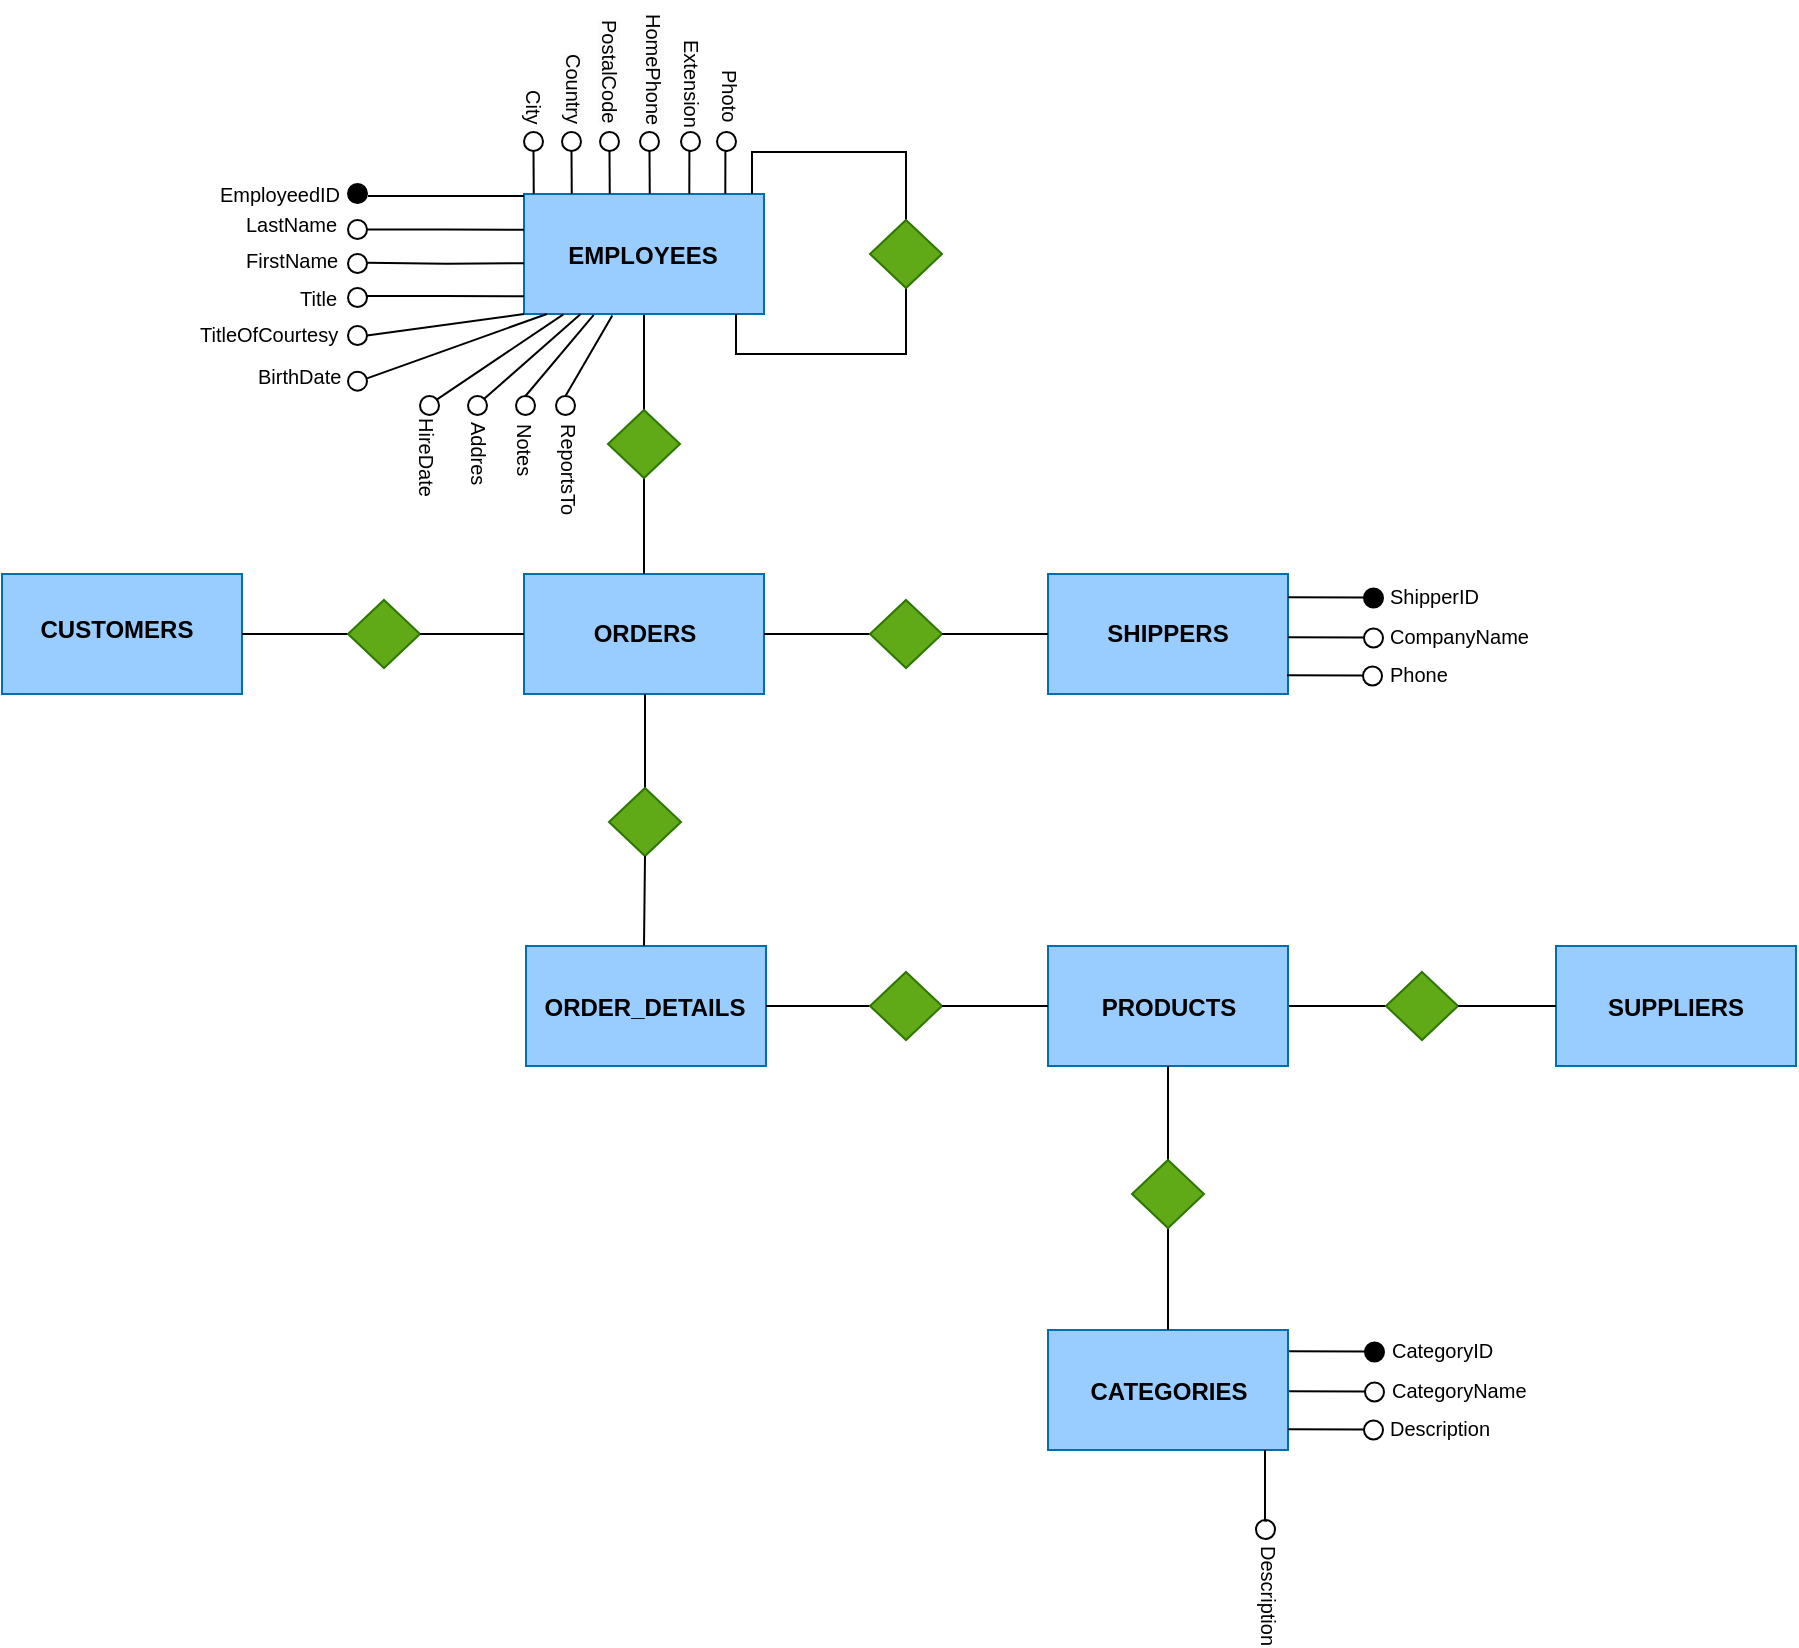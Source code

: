 <mxfile version="26.1.3">
  <diagram name="Page-1" id="pQnD01qU-HlEuqFlN4Ag">
    <mxGraphModel dx="1050" dy="1622" grid="0" gridSize="10" guides="1" tooltips="1" connect="1" arrows="1" fold="1" page="1" pageScale="1" pageWidth="850" pageHeight="1100" math="0" shadow="0">
      <root>
        <mxCell id="0" />
        <mxCell id="1" parent="0" />
        <mxCell id="7YxMxe-Lc4dA9CEWsSv--2" value="" style="rounded=0;whiteSpace=wrap;html=1;fillColor=#99CCFF;fontColor=#ffffff;strokeColor=#006EAF;" parent="1" vertex="1">
          <mxGeometry x="17" y="243" width="120" height="60" as="geometry" />
        </mxCell>
        <mxCell id="7YxMxe-Lc4dA9CEWsSv--5" style="edgeStyle=orthogonalEdgeStyle;rounded=0;orthogonalLoop=1;jettySize=auto;html=1;exitX=1;exitY=0.5;exitDx=0;exitDy=0;entryX=0;entryY=0.5;entryDx=0;entryDy=0;endArrow=none;startFill=0;" parent="1" source="7YxMxe-Lc4dA9CEWsSv--2" target="7YxMxe-Lc4dA9CEWsSv--4" edge="1">
          <mxGeometry relative="1" as="geometry" />
        </mxCell>
        <mxCell id="7YxMxe-Lc4dA9CEWsSv--3" value="&lt;b&gt;CUSTOMERS&lt;/b&gt;" style="text;html=1;align=center;verticalAlign=middle;whiteSpace=wrap;rounded=0;" parent="1" vertex="1">
          <mxGeometry x="18" y="244" width="113" height="53" as="geometry" />
        </mxCell>
        <mxCell id="7YxMxe-Lc4dA9CEWsSv--4" value="" style="rhombus;whiteSpace=wrap;html=1;fillColor=#60a917;strokeColor=#2D7600;fontColor=#ffffff;" parent="1" vertex="1">
          <mxGeometry x="190" y="256" width="36" height="34" as="geometry" />
        </mxCell>
        <mxCell id="7YxMxe-Lc4dA9CEWsSv--6" value="" style="rounded=0;whiteSpace=wrap;html=1;fillColor=#99CCFF;fontColor=#ffffff;strokeColor=#006EAF;" parent="1" vertex="1">
          <mxGeometry x="278" y="243" width="120" height="60" as="geometry" />
        </mxCell>
        <mxCell id="7YxMxe-Lc4dA9CEWsSv--7" style="edgeStyle=orthogonalEdgeStyle;rounded=0;orthogonalLoop=1;jettySize=auto;html=1;entryX=0;entryY=0.5;entryDx=0;entryDy=0;endArrow=none;startFill=0;exitX=1;exitY=0.5;exitDx=0;exitDy=0;" parent="1" source="7YxMxe-Lc4dA9CEWsSv--6" target="7YxMxe-Lc4dA9CEWsSv--9" edge="1">
          <mxGeometry relative="1" as="geometry">
            <mxPoint x="472" y="389" as="sourcePoint" />
          </mxGeometry>
        </mxCell>
        <mxCell id="7YxMxe-Lc4dA9CEWsSv--22" style="edgeStyle=orthogonalEdgeStyle;rounded=0;orthogonalLoop=1;jettySize=auto;html=1;entryX=0.5;entryY=0;entryDx=0;entryDy=0;exitX=0.5;exitY=1;exitDx=0;exitDy=0;endArrow=none;startFill=0;" parent="1" edge="1">
          <mxGeometry relative="1" as="geometry">
            <mxPoint x="338.5" y="303" as="sourcePoint" />
            <mxPoint x="338.5" y="350" as="targetPoint" />
          </mxGeometry>
        </mxCell>
        <mxCell id="7YxMxe-Lc4dA9CEWsSv--8" value="&lt;b&gt;ORDERS&lt;/b&gt;" style="text;html=1;align=center;verticalAlign=middle;whiteSpace=wrap;rounded=0;" parent="1" vertex="1">
          <mxGeometry x="279" y="244" width="119" height="58" as="geometry" />
        </mxCell>
        <mxCell id="7YxMxe-Lc4dA9CEWsSv--9" value="" style="rhombus;whiteSpace=wrap;html=1;fillColor=#60a917;strokeColor=#2D7600;fontColor=#ffffff;" parent="1" vertex="1">
          <mxGeometry x="451" y="256" width="36" height="34" as="geometry" />
        </mxCell>
        <mxCell id="7YxMxe-Lc4dA9CEWsSv--11" style="edgeStyle=orthogonalEdgeStyle;rounded=0;orthogonalLoop=1;jettySize=auto;html=1;exitX=1;exitY=0.5;exitDx=0;exitDy=0;endArrow=none;startFill=0;strokeWidth=1;endSize=6;" parent="1" source="7YxMxe-Lc4dA9CEWsSv--4" edge="1">
          <mxGeometry relative="1" as="geometry">
            <mxPoint x="231" y="276" as="sourcePoint" />
            <mxPoint x="278" y="273" as="targetPoint" />
          </mxGeometry>
        </mxCell>
        <mxCell id="7YxMxe-Lc4dA9CEWsSv--12" value="" style="rounded=0;whiteSpace=wrap;html=1;fillColor=#99CCFF;fontColor=#ffffff;strokeColor=#006EAF;" parent="1" vertex="1">
          <mxGeometry x="540" y="243" width="120" height="60" as="geometry" />
        </mxCell>
        <mxCell id="7YxMxe-Lc4dA9CEWsSv--13" style="edgeStyle=orthogonalEdgeStyle;rounded=0;orthogonalLoop=1;jettySize=auto;html=1;exitX=1;exitY=0.5;exitDx=0;exitDy=0;endArrow=none;startFill=0;entryX=0;entryY=0.5;entryDx=0;entryDy=0;" parent="1" source="7YxMxe-Lc4dA9CEWsSv--9" target="7YxMxe-Lc4dA9CEWsSv--12" edge="1">
          <mxGeometry relative="1" as="geometry">
            <mxPoint x="497" y="321" as="targetPoint" />
          </mxGeometry>
        </mxCell>
        <mxCell id="7YxMxe-Lc4dA9CEWsSv--14" value="&lt;b&gt;SHIPPERS&lt;/b&gt;" style="text;html=1;align=center;verticalAlign=middle;whiteSpace=wrap;rounded=0;" parent="1" vertex="1">
          <mxGeometry x="539.5" y="244" width="120" height="58" as="geometry" />
        </mxCell>
        <mxCell id="7YxMxe-Lc4dA9CEWsSv--56" style="edgeStyle=orthogonalEdgeStyle;rounded=0;orthogonalLoop=1;jettySize=auto;html=1;exitX=0.5;exitY=1;exitDx=0;exitDy=0;entryX=0.5;entryY=0;entryDx=0;entryDy=0;endArrow=none;startFill=0;" parent="1" source="7YxMxe-Lc4dA9CEWsSv--15" target="7YxMxe-Lc4dA9CEWsSv--6" edge="1">
          <mxGeometry relative="1" as="geometry">
            <mxPoint x="318" y="195" as="sourcePoint" />
            <mxPoint x="318.5" y="244" as="targetPoint" />
            <Array as="points">
              <mxPoint x="338" y="226" />
              <mxPoint x="338" y="226" />
            </Array>
          </mxGeometry>
        </mxCell>
        <mxCell id="7YxMxe-Lc4dA9CEWsSv--57" style="edgeStyle=orthogonalEdgeStyle;rounded=0;orthogonalLoop=1;jettySize=auto;html=1;exitX=0.5;exitY=0;exitDx=0;exitDy=0;endArrow=none;startFill=0;entryX=0.5;entryY=1;entryDx=0;entryDy=0;" parent="1" source="7YxMxe-Lc4dA9CEWsSv--15" target="7YxMxe-Lc4dA9CEWsSv--52" edge="1">
          <mxGeometry relative="1" as="geometry">
            <mxPoint x="356" y="141" as="targetPoint" />
          </mxGeometry>
        </mxCell>
        <mxCell id="7YxMxe-Lc4dA9CEWsSv--15" value="" style="rhombus;whiteSpace=wrap;html=1;fillColor=#60a917;strokeColor=#2D7600;fontColor=#ffffff;" parent="1" vertex="1">
          <mxGeometry x="320" y="161" width="36" height="34" as="geometry" />
        </mxCell>
        <mxCell id="7YxMxe-Lc4dA9CEWsSv--17" value="" style="rounded=0;whiteSpace=wrap;html=1;fillColor=#99CCFF;fontColor=#ffffff;strokeColor=#006EAF;" parent="1" vertex="1">
          <mxGeometry x="279" y="429" width="120" height="60" as="geometry" />
        </mxCell>
        <mxCell id="7YxMxe-Lc4dA9CEWsSv--31" style="edgeStyle=orthogonalEdgeStyle;rounded=0;orthogonalLoop=1;jettySize=auto;html=1;exitX=1;exitY=0.5;exitDx=0;exitDy=0;entryX=0;entryY=0.5;entryDx=0;entryDy=0;endArrow=none;startFill=0;" parent="1" source="7YxMxe-Lc4dA9CEWsSv--17" target="7YxMxe-Lc4dA9CEWsSv--29" edge="1">
          <mxGeometry relative="1" as="geometry" />
        </mxCell>
        <mxCell id="7YxMxe-Lc4dA9CEWsSv--18" value="&lt;b&gt;ORDER_DETAILS&lt;/b&gt;" style="text;html=1;align=center;verticalAlign=middle;whiteSpace=wrap;rounded=0;" parent="1" vertex="1">
          <mxGeometry x="279" y="431" width="119" height="58" as="geometry" />
        </mxCell>
        <mxCell id="7YxMxe-Lc4dA9CEWsSv--20" value="" style="rhombus;whiteSpace=wrap;html=1;fillColor=#60a917;strokeColor=#2D7600;fontColor=#ffffff;" parent="1" vertex="1">
          <mxGeometry x="320.5" y="350" width="36" height="34" as="geometry" />
        </mxCell>
        <mxCell id="7YxMxe-Lc4dA9CEWsSv--49" style="edgeStyle=orthogonalEdgeStyle;rounded=0;orthogonalLoop=1;jettySize=auto;html=1;exitX=1;exitY=0.5;exitDx=0;exitDy=0;entryX=0;entryY=0.5;entryDx=0;entryDy=0;endArrow=none;startFill=0;" parent="1" source="7YxMxe-Lc4dA9CEWsSv--24" target="7YxMxe-Lc4dA9CEWsSv--40" edge="1">
          <mxGeometry relative="1" as="geometry" />
        </mxCell>
        <mxCell id="7YxMxe-Lc4dA9CEWsSv--24" value="" style="rounded=0;whiteSpace=wrap;html=1;fillColor=#99CCFF;fontColor=#ffffff;strokeColor=#006EAF;" parent="1" vertex="1">
          <mxGeometry x="540" y="429" width="120" height="60" as="geometry" />
        </mxCell>
        <mxCell id="7YxMxe-Lc4dA9CEWsSv--25" value="&lt;b&gt;PRODUCTS&lt;/b&gt;" style="text;html=1;align=center;verticalAlign=middle;whiteSpace=wrap;rounded=0;" parent="1" vertex="1">
          <mxGeometry x="544.5" y="431" width="111" height="58" as="geometry" />
        </mxCell>
        <mxCell id="7YxMxe-Lc4dA9CEWsSv--29" value="" style="rhombus;whiteSpace=wrap;html=1;fillColor=#60a917;strokeColor=#2D7600;fontColor=#ffffff;" parent="1" vertex="1">
          <mxGeometry x="451" y="442" width="36" height="34" as="geometry" />
        </mxCell>
        <mxCell id="7YxMxe-Lc4dA9CEWsSv--30" style="edgeStyle=orthogonalEdgeStyle;rounded=0;orthogonalLoop=1;jettySize=auto;html=1;exitX=1;exitY=0.5;exitDx=0;exitDy=0;endArrow=none;startFill=0;entryX=0;entryY=0.5;entryDx=0;entryDy=0;" parent="1" source="7YxMxe-Lc4dA9CEWsSv--29" edge="1">
          <mxGeometry relative="1" as="geometry">
            <mxPoint x="540" y="459" as="targetPoint" />
          </mxGeometry>
        </mxCell>
        <mxCell id="7YxMxe-Lc4dA9CEWsSv--32" value="" style="rounded=0;whiteSpace=wrap;html=1;fillColor=#99CCFF;fontColor=#ffffff;strokeColor=#006EAF;" parent="1" vertex="1">
          <mxGeometry x="540" y="621" width="120" height="60" as="geometry" />
        </mxCell>
        <mxCell id="7YxMxe-Lc4dA9CEWsSv--33" value="&lt;b&gt;CATEGORIES&lt;/b&gt;" style="text;html=1;align=center;verticalAlign=middle;whiteSpace=wrap;rounded=0;" parent="1" vertex="1">
          <mxGeometry x="540.5" y="623" width="119" height="58" as="geometry" />
        </mxCell>
        <mxCell id="7YxMxe-Lc4dA9CEWsSv--34" style="edgeStyle=orthogonalEdgeStyle;rounded=0;orthogonalLoop=1;jettySize=auto;html=1;entryX=0.5;entryY=0;entryDx=0;entryDy=0;exitX=0.5;exitY=1;exitDx=0;exitDy=0;endArrow=none;startFill=0;" parent="1" edge="1">
          <mxGeometry relative="1" as="geometry">
            <mxPoint x="600" y="489" as="sourcePoint" />
            <mxPoint x="600" y="536" as="targetPoint" />
          </mxGeometry>
        </mxCell>
        <mxCell id="7YxMxe-Lc4dA9CEWsSv--38" style="edgeStyle=orthogonalEdgeStyle;rounded=0;orthogonalLoop=1;jettySize=auto;html=1;exitX=0.5;exitY=1;exitDx=0;exitDy=0;entryX=0.5;entryY=0;entryDx=0;entryDy=0;endArrow=none;startFill=0;" parent="1" source="7YxMxe-Lc4dA9CEWsSv--35" target="7YxMxe-Lc4dA9CEWsSv--32" edge="1">
          <mxGeometry relative="1" as="geometry" />
        </mxCell>
        <mxCell id="7YxMxe-Lc4dA9CEWsSv--35" value="" style="rhombus;whiteSpace=wrap;html=1;fillColor=#60a917;strokeColor=#2D7600;fontColor=#ffffff;" parent="1" vertex="1">
          <mxGeometry x="582" y="536" width="36" height="34" as="geometry" />
        </mxCell>
        <mxCell id="7YxMxe-Lc4dA9CEWsSv--40" value="" style="rhombus;whiteSpace=wrap;html=1;fillColor=#60a917;strokeColor=#2D7600;fontColor=#ffffff;" parent="1" vertex="1">
          <mxGeometry x="709" y="442" width="36" height="34" as="geometry" />
        </mxCell>
        <mxCell id="7YxMxe-Lc4dA9CEWsSv--41" value="" style="rounded=0;whiteSpace=wrap;html=1;fillColor=#99CCFF;fontColor=#ffffff;strokeColor=#006EAF;" parent="1" vertex="1">
          <mxGeometry x="794" y="429" width="120" height="60" as="geometry" />
        </mxCell>
        <mxCell id="7YxMxe-Lc4dA9CEWsSv--43" value="&lt;b&gt;SUPPLIERS&lt;/b&gt;" style="text;html=1;align=center;verticalAlign=middle;whiteSpace=wrap;rounded=0;" parent="1" vertex="1">
          <mxGeometry x="794" y="431" width="120" height="58" as="geometry" />
        </mxCell>
        <mxCell id="7YxMxe-Lc4dA9CEWsSv--51" style="edgeStyle=orthogonalEdgeStyle;rounded=0;orthogonalLoop=1;jettySize=auto;html=1;endArrow=none;startFill=0;exitX=1;exitY=0.5;exitDx=0;exitDy=0;entryX=0;entryY=0.5;entryDx=0;entryDy=0;" parent="1" source="7YxMxe-Lc4dA9CEWsSv--40" target="7YxMxe-Lc4dA9CEWsSv--41" edge="1">
          <mxGeometry relative="1" as="geometry">
            <mxPoint x="752" y="460" as="sourcePoint" />
            <mxPoint x="763" y="429" as="targetPoint" />
          </mxGeometry>
        </mxCell>
        <mxCell id="7YxMxe-Lc4dA9CEWsSv--52" value="" style="rounded=0;whiteSpace=wrap;html=1;fillColor=#99CCFF;fontColor=#ffffff;strokeColor=#006EAF;" parent="1" vertex="1">
          <mxGeometry x="278" y="53" width="120" height="60" as="geometry" />
        </mxCell>
        <mxCell id="7YxMxe-Lc4dA9CEWsSv--53" value="&lt;b&gt;EMPLOYEES&lt;/b&gt;" style="text;html=1;align=center;verticalAlign=middle;whiteSpace=wrap;rounded=0;" parent="1" vertex="1">
          <mxGeometry x="278" y="54" width="119" height="59" as="geometry" />
        </mxCell>
        <mxCell id="7YxMxe-Lc4dA9CEWsSv--54" style="edgeStyle=orthogonalEdgeStyle;rounded=0;orthogonalLoop=1;jettySize=auto;html=1;entryX=0.5;entryY=0;entryDx=0;entryDy=0;endArrow=none;startFill=0;exitX=0.5;exitY=1;exitDx=0;exitDy=0;" parent="1" source="7YxMxe-Lc4dA9CEWsSv--20" edge="1">
          <mxGeometry relative="1" as="geometry">
            <mxPoint x="366" y="403" as="sourcePoint" />
            <mxPoint x="338" y="429" as="targetPoint" />
          </mxGeometry>
        </mxCell>
        <mxCell id="7YxMxe-Lc4dA9CEWsSv--59" style="edgeStyle=orthogonalEdgeStyle;rounded=0;orthogonalLoop=1;jettySize=auto;html=1;exitX=0.5;exitY=1;exitDx=0;exitDy=0;endArrow=none;startFill=0;" parent="1" source="7YxMxe-Lc4dA9CEWsSv--58" edge="1">
          <mxGeometry relative="1" as="geometry">
            <mxPoint x="384" y="113" as="targetPoint" />
            <Array as="points">
              <mxPoint x="469" y="133" />
              <mxPoint x="384" y="133" />
              <mxPoint x="384" y="113" />
            </Array>
          </mxGeometry>
        </mxCell>
        <mxCell id="7YxMxe-Lc4dA9CEWsSv--61" style="edgeStyle=orthogonalEdgeStyle;rounded=0;orthogonalLoop=1;jettySize=auto;html=1;exitX=0.5;exitY=0;exitDx=0;exitDy=0;endArrow=none;startFill=0;" parent="1" edge="1">
          <mxGeometry relative="1" as="geometry">
            <mxPoint x="469" y="66" as="sourcePoint" />
            <mxPoint x="392" y="53" as="targetPoint" />
            <Array as="points">
              <mxPoint x="469" y="32" />
              <mxPoint x="392" y="32" />
              <mxPoint x="392" y="53" />
            </Array>
          </mxGeometry>
        </mxCell>
        <mxCell id="7YxMxe-Lc4dA9CEWsSv--58" value="" style="rhombus;whiteSpace=wrap;html=1;fillColor=#60a917;strokeColor=#2D7600;fontColor=#ffffff;" parent="1" vertex="1">
          <mxGeometry x="451" y="66" width="36" height="34" as="geometry" />
        </mxCell>
        <mxCell id="pfHl_D0cqqhMRKBY-0s6-2" style="edgeStyle=orthogonalEdgeStyle;rounded=0;orthogonalLoop=1;jettySize=auto;html=1;exitX=1;exitY=0.5;exitDx=0;exitDy=0;endArrow=none;startFill=0;" parent="1" edge="1">
          <mxGeometry relative="1" as="geometry">
            <mxPoint x="698" y="255" as="targetPoint" />
            <mxPoint x="660" y="254.66" as="sourcePoint" />
          </mxGeometry>
        </mxCell>
        <mxCell id="pfHl_D0cqqhMRKBY-0s6-3" value="" style="ellipse;whiteSpace=wrap;html=1;aspect=fixed;fillStyle=auto;fillColor=#000000;" parent="1" vertex="1">
          <mxGeometry x="698" y="250.25" width="9.5" height="9.5" as="geometry" />
        </mxCell>
        <mxCell id="pfHl_D0cqqhMRKBY-0s6-4" value="&lt;font style=&quot;font-size: 10px;&quot;&gt;ShipperID&lt;/font&gt;" style="text;html=1;align=left;verticalAlign=middle;whiteSpace=wrap;rounded=0;" parent="1" vertex="1">
          <mxGeometry x="709" y="244" width="55" height="20" as="geometry" />
        </mxCell>
        <mxCell id="pfHl_D0cqqhMRKBY-0s6-7" style="edgeStyle=orthogonalEdgeStyle;rounded=0;orthogonalLoop=1;jettySize=auto;html=1;exitX=1;exitY=0.5;exitDx=0;exitDy=0;endArrow=none;startFill=0;" parent="1" edge="1">
          <mxGeometry relative="1" as="geometry">
            <mxPoint x="698" y="275" as="targetPoint" />
            <mxPoint x="660" y="274.66" as="sourcePoint" />
          </mxGeometry>
        </mxCell>
        <mxCell id="pfHl_D0cqqhMRKBY-0s6-8" value="" style="ellipse;whiteSpace=wrap;html=1;aspect=fixed;fillStyle=auto;fillColor=none;" parent="1" vertex="1">
          <mxGeometry x="698" y="270.25" width="9.5" height="9.5" as="geometry" />
        </mxCell>
        <mxCell id="pfHl_D0cqqhMRKBY-0s6-9" value="&lt;font style=&quot;font-size: 10px;&quot;&gt;CompanyName&lt;/font&gt;" style="text;html=1;align=left;verticalAlign=middle;whiteSpace=wrap;rounded=0;" parent="1" vertex="1">
          <mxGeometry x="709" y="264" width="83" height="20" as="geometry" />
        </mxCell>
        <mxCell id="pfHl_D0cqqhMRKBY-0s6-10" style="edgeStyle=orthogonalEdgeStyle;rounded=0;orthogonalLoop=1;jettySize=auto;html=1;exitX=1;exitY=0.5;exitDx=0;exitDy=0;endArrow=none;startFill=0;" parent="1" edge="1">
          <mxGeometry relative="1" as="geometry">
            <mxPoint x="697.5" y="294" as="targetPoint" />
            <mxPoint x="659.5" y="293.66" as="sourcePoint" />
          </mxGeometry>
        </mxCell>
        <mxCell id="pfHl_D0cqqhMRKBY-0s6-11" value="" style="ellipse;whiteSpace=wrap;html=1;aspect=fixed;fillStyle=auto;fillColor=none;" parent="1" vertex="1">
          <mxGeometry x="697.5" y="289.25" width="9.5" height="9.5" as="geometry" />
        </mxCell>
        <mxCell id="pfHl_D0cqqhMRKBY-0s6-12" value="&lt;font style=&quot;font-size: 10px;&quot;&gt;Phone&lt;/font&gt;" style="text;html=1;align=left;verticalAlign=middle;whiteSpace=wrap;rounded=0;" parent="1" vertex="1">
          <mxGeometry x="708.5" y="283" width="83" height="20" as="geometry" />
        </mxCell>
        <mxCell id="SrtwPpC1gsoqzBfQOtsC-4" style="edgeStyle=orthogonalEdgeStyle;rounded=0;orthogonalLoop=1;jettySize=auto;html=1;exitX=1;exitY=0.5;exitDx=0;exitDy=0;endArrow=none;startFill=0;" edge="1" parent="1">
          <mxGeometry relative="1" as="geometry">
            <mxPoint x="698.5" y="632" as="targetPoint" />
            <mxPoint x="660.5" y="631.66" as="sourcePoint" />
          </mxGeometry>
        </mxCell>
        <mxCell id="SrtwPpC1gsoqzBfQOtsC-5" value="" style="ellipse;whiteSpace=wrap;html=1;aspect=fixed;fillStyle=auto;fillColor=#000000;" vertex="1" parent="1">
          <mxGeometry x="698.5" y="627.25" width="9.5" height="9.5" as="geometry" />
        </mxCell>
        <mxCell id="SrtwPpC1gsoqzBfQOtsC-6" value="&lt;font style=&quot;font-size: 10px;&quot;&gt;CategoryID&lt;/font&gt;" style="text;html=1;align=left;verticalAlign=middle;whiteSpace=wrap;rounded=0;" vertex="1" parent="1">
          <mxGeometry x="709.5" y="621" width="55" height="20" as="geometry" />
        </mxCell>
        <mxCell id="SrtwPpC1gsoqzBfQOtsC-7" style="edgeStyle=orthogonalEdgeStyle;rounded=0;orthogonalLoop=1;jettySize=auto;html=1;exitX=1;exitY=0.5;exitDx=0;exitDy=0;endArrow=none;startFill=0;" edge="1" parent="1">
          <mxGeometry relative="1" as="geometry">
            <mxPoint x="698.5" y="652" as="targetPoint" />
            <mxPoint x="660.5" y="651.66" as="sourcePoint" />
          </mxGeometry>
        </mxCell>
        <mxCell id="SrtwPpC1gsoqzBfQOtsC-8" value="" style="ellipse;whiteSpace=wrap;html=1;aspect=fixed;fillStyle=auto;fillColor=none;" vertex="1" parent="1">
          <mxGeometry x="698.5" y="647.25" width="9.5" height="9.5" as="geometry" />
        </mxCell>
        <mxCell id="SrtwPpC1gsoqzBfQOtsC-9" value="&lt;font style=&quot;font-size: 10px;&quot;&gt;CategoryName&lt;/font&gt;" style="text;html=1;align=left;verticalAlign=middle;whiteSpace=wrap;rounded=0;" vertex="1" parent="1">
          <mxGeometry x="709.5" y="641" width="83" height="20" as="geometry" />
        </mxCell>
        <mxCell id="SrtwPpC1gsoqzBfQOtsC-10" style="edgeStyle=orthogonalEdgeStyle;rounded=0;orthogonalLoop=1;jettySize=auto;html=1;exitX=1;exitY=0.5;exitDx=0;exitDy=0;endArrow=none;startFill=0;" edge="1" parent="1">
          <mxGeometry relative="1" as="geometry">
            <mxPoint x="698" y="671" as="targetPoint" />
            <mxPoint x="660" y="670.66" as="sourcePoint" />
          </mxGeometry>
        </mxCell>
        <mxCell id="SrtwPpC1gsoqzBfQOtsC-11" value="" style="ellipse;whiteSpace=wrap;html=1;aspect=fixed;fillStyle=auto;fillColor=none;" vertex="1" parent="1">
          <mxGeometry x="698" y="666.25" width="9.5" height="9.5" as="geometry" />
        </mxCell>
        <mxCell id="SrtwPpC1gsoqzBfQOtsC-12" value="&lt;font style=&quot;font-size: 10px;&quot;&gt;Description&lt;/font&gt;" style="text;html=1;align=left;verticalAlign=middle;whiteSpace=wrap;rounded=0;" vertex="1" parent="1">
          <mxGeometry x="709" y="660" width="83" height="20" as="geometry" />
        </mxCell>
        <mxCell id="SrtwPpC1gsoqzBfQOtsC-21" value="" style="ellipse;whiteSpace=wrap;html=1;aspect=fixed;fillStyle=auto;fillColor=none;labelPosition=right;verticalLabelPosition=middle;align=left;verticalAlign=middle;textDirection=ltr;" vertex="1" parent="1">
          <mxGeometry x="644" y="716" width="9.5" height="9.5" as="geometry" />
        </mxCell>
        <mxCell id="SrtwPpC1gsoqzBfQOtsC-22" style="edgeStyle=orthogonalEdgeStyle;rounded=0;orthogonalLoop=1;jettySize=auto;html=1;exitX=1;exitY=0.5;exitDx=0;exitDy=0;endArrow=none;startFill=0;" edge="1" parent="1">
          <mxGeometry relative="1" as="geometry">
            <mxPoint x="649.5" y="716.34" as="targetPoint" />
            <mxPoint x="648.5" y="681.0" as="sourcePoint" />
            <Array as="points">
              <mxPoint x="648.5" y="716.34" />
            </Array>
          </mxGeometry>
        </mxCell>
        <mxCell id="SrtwPpC1gsoqzBfQOtsC-24" value="" style="ellipse;whiteSpace=wrap;html=1;aspect=fixed;fillStyle=auto;fillColor=#000000;" vertex="1" parent="1">
          <mxGeometry x="190" y="48" width="9.5" height="9.5" as="geometry" />
        </mxCell>
        <mxCell id="SrtwPpC1gsoqzBfQOtsC-25" value="&lt;font style=&quot;font-size: 10px;&quot;&gt;EmployeedID&lt;/font&gt;" style="text;html=1;align=left;verticalAlign=middle;whiteSpace=wrap;rounded=0;" vertex="1" parent="1">
          <mxGeometry x="124" y="42.75" width="55" height="20" as="geometry" />
        </mxCell>
        <mxCell id="SrtwPpC1gsoqzBfQOtsC-26" style="edgeStyle=orthogonalEdgeStyle;rounded=0;orthogonalLoop=1;jettySize=auto;html=1;exitX=1;exitY=0.5;exitDx=0;exitDy=0;endArrow=none;startFill=0;" edge="1" parent="1" source="SrtwPpC1gsoqzBfQOtsC-27">
          <mxGeometry relative="1" as="geometry">
            <mxPoint x="278" y="70.92" as="targetPoint" />
            <mxPoint x="240" y="70.58" as="sourcePoint" />
          </mxGeometry>
        </mxCell>
        <mxCell id="SrtwPpC1gsoqzBfQOtsC-27" value="" style="ellipse;whiteSpace=wrap;html=1;aspect=fixed;fillStyle=auto;fillColor=none;" vertex="1" parent="1">
          <mxGeometry x="190" y="66" width="9.5" height="9.5" as="geometry" />
        </mxCell>
        <mxCell id="SrtwPpC1gsoqzBfQOtsC-28" value="&lt;font style=&quot;font-size: 10px;&quot;&gt;LastName&lt;/font&gt;" style="text;html=1;align=left;verticalAlign=middle;whiteSpace=wrap;rounded=0;" vertex="1" parent="1">
          <mxGeometry x="137" y="57.5" width="53" height="20" as="geometry" />
        </mxCell>
        <mxCell id="SrtwPpC1gsoqzBfQOtsC-29" style="edgeStyle=orthogonalEdgeStyle;rounded=0;orthogonalLoop=1;jettySize=auto;html=1;exitX=1;exitY=0.5;exitDx=0;exitDy=0;endArrow=none;startFill=0;" edge="1" parent="1">
          <mxGeometry relative="1" as="geometry">
            <mxPoint x="278" y="87.58" as="targetPoint" />
            <mxPoint x="199.5" y="87.41" as="sourcePoint" />
          </mxGeometry>
        </mxCell>
        <mxCell id="SrtwPpC1gsoqzBfQOtsC-30" value="" style="ellipse;whiteSpace=wrap;html=1;aspect=fixed;fillStyle=auto;fillColor=none;" vertex="1" parent="1">
          <mxGeometry x="190" y="83" width="9.5" height="9.5" as="geometry" />
        </mxCell>
        <mxCell id="SrtwPpC1gsoqzBfQOtsC-31" value="&lt;font style=&quot;font-size: 10px;&quot;&gt;FirstName&lt;/font&gt;" style="text;html=1;align=left;verticalAlign=middle;whiteSpace=wrap;rounded=0;" vertex="1" parent="1">
          <mxGeometry x="137" y="75.5" width="36" height="20" as="geometry" />
        </mxCell>
        <mxCell id="SrtwPpC1gsoqzBfQOtsC-34" style="edgeStyle=orthogonalEdgeStyle;rounded=0;orthogonalLoop=1;jettySize=auto;html=1;exitX=1;exitY=0.5;exitDx=0;exitDy=0;endArrow=none;startFill=0;" edge="1" parent="1">
          <mxGeometry relative="1" as="geometry">
            <mxPoint x="278" y="104.17" as="targetPoint" />
            <mxPoint x="199.5" y="104" as="sourcePoint" />
            <Array as="points">
              <mxPoint x="238" y="104" />
            </Array>
          </mxGeometry>
        </mxCell>
        <mxCell id="SrtwPpC1gsoqzBfQOtsC-35" value="" style="ellipse;whiteSpace=wrap;html=1;aspect=fixed;fillStyle=auto;fillColor=none;" vertex="1" parent="1">
          <mxGeometry x="190" y="100" width="9.5" height="9.5" as="geometry" />
        </mxCell>
        <mxCell id="SrtwPpC1gsoqzBfQOtsC-36" style="rounded=0;orthogonalLoop=1;jettySize=auto;html=1;exitX=1;exitY=0.5;exitDx=0;exitDy=0;endArrow=none;startFill=0;entryX=0;entryY=1;entryDx=0;entryDy=0;" edge="1" parent="1" source="SrtwPpC1gsoqzBfQOtsC-37" target="7YxMxe-Lc4dA9CEWsSv--53">
          <mxGeometry relative="1" as="geometry">
            <mxPoint x="278" y="127.92" as="targetPoint" />
            <mxPoint x="240" y="127.58" as="sourcePoint" />
          </mxGeometry>
        </mxCell>
        <mxCell id="SrtwPpC1gsoqzBfQOtsC-37" value="" style="ellipse;whiteSpace=wrap;html=1;aspect=fixed;fillStyle=auto;fillColor=none;" vertex="1" parent="1">
          <mxGeometry x="190" y="119" width="9.5" height="9.5" as="geometry" />
        </mxCell>
        <mxCell id="SrtwPpC1gsoqzBfQOtsC-40" style="edgeStyle=orthogonalEdgeStyle;rounded=0;orthogonalLoop=1;jettySize=auto;html=1;endArrow=none;startFill=0;" edge="1" parent="1">
          <mxGeometry relative="1" as="geometry">
            <mxPoint x="278" y="54" as="targetPoint" />
            <mxPoint x="200" y="54" as="sourcePoint" />
          </mxGeometry>
        </mxCell>
        <mxCell id="SrtwPpC1gsoqzBfQOtsC-43" style="rounded=0;orthogonalLoop=1;jettySize=auto;html=1;endArrow=none;startFill=0;entryX=0.096;entryY=1.003;entryDx=0;entryDy=0;entryPerimeter=0;exitX=1;exitY=0;exitDx=0;exitDy=0;" edge="1" parent="1">
          <mxGeometry relative="1" as="geometry">
            <mxPoint x="289.424" y="112.997" as="targetPoint" />
            <mxPoint x="199.499" y="145.211" as="sourcePoint" />
          </mxGeometry>
        </mxCell>
        <mxCell id="SrtwPpC1gsoqzBfQOtsC-44" value="" style="ellipse;whiteSpace=wrap;html=1;aspect=fixed;fillStyle=auto;fillColor=none;" vertex="1" parent="1">
          <mxGeometry x="190" y="141.82" width="9.5" height="9.5" as="geometry" />
        </mxCell>
        <mxCell id="SrtwPpC1gsoqzBfQOtsC-45" style="rounded=0;orthogonalLoop=1;jettySize=auto;html=1;exitX=1;exitY=0.5;exitDx=0;exitDy=0;endArrow=none;startFill=0;entryX=0.164;entryY=1.003;entryDx=0;entryDy=0;entryPerimeter=0;" edge="1" parent="1" target="7YxMxe-Lc4dA9CEWsSv--52">
          <mxGeometry relative="1" as="geometry">
            <mxPoint x="304.968" y="112.998" as="targetPoint" />
            <mxPoint x="234.0" y="156.04" as="sourcePoint" />
          </mxGeometry>
        </mxCell>
        <mxCell id="SrtwPpC1gsoqzBfQOtsC-46" value="" style="ellipse;whiteSpace=wrap;html=1;aspect=fixed;fillStyle=auto;fillColor=none;" vertex="1" parent="1">
          <mxGeometry x="226" y="154" width="9.5" height="9.5" as="geometry" />
        </mxCell>
        <mxCell id="SrtwPpC1gsoqzBfQOtsC-47" style="rounded=0;orthogonalLoop=1;jettySize=auto;html=1;endArrow=none;startFill=0;entryX=0.238;entryY=1;entryDx=0;entryDy=0;entryPerimeter=0;exitX=1;exitY=0;exitDx=0;exitDy=0;" edge="1" parent="1" source="SrtwPpC1gsoqzBfQOtsC-48" target="7YxMxe-Lc4dA9CEWsSv--53">
          <mxGeometry relative="1" as="geometry">
            <mxPoint x="325.5" y="140.55" as="targetPoint" />
            <mxPoint x="284" y="159" as="sourcePoint" />
          </mxGeometry>
        </mxCell>
        <mxCell id="SrtwPpC1gsoqzBfQOtsC-48" value="" style="ellipse;whiteSpace=wrap;html=1;aspect=fixed;fillStyle=auto;fillColor=none;" vertex="1" parent="1">
          <mxGeometry x="250" y="154" width="9.5" height="9.5" as="geometry" />
        </mxCell>
        <mxCell id="SrtwPpC1gsoqzBfQOtsC-49" value="&lt;font style=&quot;font-size: 10px;&quot;&gt;Title&lt;/font&gt;" style="text;html=1;align=left;verticalAlign=middle;whiteSpace=wrap;rounded=0;" vertex="1" parent="1">
          <mxGeometry x="163.5" y="94.75" width="36" height="20" as="geometry" />
        </mxCell>
        <mxCell id="SrtwPpC1gsoqzBfQOtsC-50" value="&lt;span style=&quot;font-size: 10px;&quot;&gt;TitleOfCourtesy&lt;/span&gt;" style="text;whiteSpace=wrap;html=1;" vertex="1" parent="1">
          <mxGeometry x="114" y="109" width="47" height="10" as="geometry" />
        </mxCell>
        <mxCell id="SrtwPpC1gsoqzBfQOtsC-53" value="&lt;font style=&quot;font-size: 10px;&quot;&gt;BirthDate&lt;/font&gt;" style="text;html=1;align=left;verticalAlign=middle;whiteSpace=wrap;rounded=0;" vertex="1" parent="1">
          <mxGeometry x="143" y="134" width="36" height="20" as="geometry" />
        </mxCell>
        <mxCell id="SrtwPpC1gsoqzBfQOtsC-54" value="&lt;font style=&quot;font-size: 10px;&quot;&gt;HireDate&lt;/font&gt;" style="text;html=1;align=left;verticalAlign=middle;whiteSpace=wrap;rounded=0;textDirection=vertical-lr;" vertex="1" parent="1">
          <mxGeometry x="219" y="175" width="36" height="20" as="geometry" />
        </mxCell>
        <mxCell id="SrtwPpC1gsoqzBfQOtsC-55" value="&lt;font style=&quot;font-size: 10px;&quot;&gt;Addres&lt;/font&gt;" style="text;html=1;align=left;verticalAlign=middle;whiteSpace=wrap;rounded=0;textDirection=vertical-lr;" vertex="1" parent="1">
          <mxGeometry x="245" y="173" width="36" height="20" as="geometry" />
        </mxCell>
        <mxCell id="SrtwPpC1gsoqzBfQOtsC-56" style="edgeStyle=orthogonalEdgeStyle;rounded=0;orthogonalLoop=1;jettySize=auto;html=1;endArrow=none;startFill=0;exitX=0.5;exitY=1;exitDx=0;exitDy=0;" edge="1" parent="1" source="SrtwPpC1gsoqzBfQOtsC-57">
          <mxGeometry relative="1" as="geometry">
            <mxPoint x="282.88" y="53" as="targetPoint" />
            <mxPoint x="283" y="33" as="sourcePoint" />
            <Array as="points" />
          </mxGeometry>
        </mxCell>
        <mxCell id="SrtwPpC1gsoqzBfQOtsC-57" value="" style="ellipse;whiteSpace=wrap;html=1;aspect=fixed;fillStyle=auto;fillColor=none;" vertex="1" parent="1">
          <mxGeometry x="278" y="22.0" width="9.5" height="9.5" as="geometry" />
        </mxCell>
        <mxCell id="SrtwPpC1gsoqzBfQOtsC-60" value="&lt;font&gt;City&lt;/font&gt;" style="text;html=1;align=left;verticalAlign=middle;whiteSpace=wrap;rounded=0;textDirection=vertical-rl;fontSize=10;" vertex="1" parent="1">
          <mxGeometry x="274" width="28" height="20" as="geometry" />
        </mxCell>
        <mxCell id="SrtwPpC1gsoqzBfQOtsC-64" style="edgeStyle=orthogonalEdgeStyle;rounded=0;orthogonalLoop=1;jettySize=auto;html=1;endArrow=none;startFill=0;exitX=0.5;exitY=1;exitDx=0;exitDy=0;" edge="1" parent="1" source="SrtwPpC1gsoqzBfQOtsC-65">
          <mxGeometry relative="1" as="geometry">
            <mxPoint x="301.88" y="53" as="targetPoint" />
            <mxPoint x="302" y="33" as="sourcePoint" />
            <Array as="points" />
          </mxGeometry>
        </mxCell>
        <mxCell id="SrtwPpC1gsoqzBfQOtsC-65" value="" style="ellipse;whiteSpace=wrap;html=1;aspect=fixed;fillStyle=auto;fillColor=none;" vertex="1" parent="1">
          <mxGeometry x="297" y="22.0" width="9.5" height="9.5" as="geometry" />
        </mxCell>
        <mxCell id="SrtwPpC1gsoqzBfQOtsC-66" style="edgeStyle=orthogonalEdgeStyle;rounded=0;orthogonalLoop=1;jettySize=auto;html=1;endArrow=none;startFill=0;exitX=0.5;exitY=1;exitDx=0;exitDy=0;" edge="1" parent="1" source="SrtwPpC1gsoqzBfQOtsC-67">
          <mxGeometry relative="1" as="geometry">
            <mxPoint x="320.88" y="53" as="targetPoint" />
            <mxPoint x="321" y="33" as="sourcePoint" />
            <Array as="points" />
          </mxGeometry>
        </mxCell>
        <mxCell id="SrtwPpC1gsoqzBfQOtsC-67" value="" style="ellipse;whiteSpace=wrap;html=1;aspect=fixed;fillStyle=auto;fillColor=none;" vertex="1" parent="1">
          <mxGeometry x="316" y="22.0" width="9.5" height="9.5" as="geometry" />
        </mxCell>
        <mxCell id="SrtwPpC1gsoqzBfQOtsC-68" style="edgeStyle=orthogonalEdgeStyle;rounded=0;orthogonalLoop=1;jettySize=auto;html=1;endArrow=none;startFill=0;exitX=0.5;exitY=1;exitDx=0;exitDy=0;" edge="1" parent="1" source="SrtwPpC1gsoqzBfQOtsC-69">
          <mxGeometry relative="1" as="geometry">
            <mxPoint x="340.88" y="53" as="targetPoint" />
            <mxPoint x="341" y="33" as="sourcePoint" />
            <Array as="points" />
          </mxGeometry>
        </mxCell>
        <mxCell id="SrtwPpC1gsoqzBfQOtsC-69" value="" style="ellipse;whiteSpace=wrap;html=1;aspect=fixed;fillStyle=auto;fillColor=none;" vertex="1" parent="1">
          <mxGeometry x="336" y="22.0" width="9.5" height="9.5" as="geometry" />
        </mxCell>
        <mxCell id="SrtwPpC1gsoqzBfQOtsC-70" style="edgeStyle=orthogonalEdgeStyle;rounded=0;orthogonalLoop=1;jettySize=auto;html=1;endArrow=none;startFill=0;exitX=0.5;exitY=1;exitDx=0;exitDy=0;" edge="1" parent="1">
          <mxGeometry relative="1" as="geometry">
            <mxPoint x="360.66" y="53" as="targetPoint" />
            <mxPoint x="361.84" y="31.5" as="sourcePoint" />
            <Array as="points">
              <mxPoint x="360.59" y="32" />
            </Array>
          </mxGeometry>
        </mxCell>
        <mxCell id="SrtwPpC1gsoqzBfQOtsC-71" value="" style="ellipse;whiteSpace=wrap;html=1;aspect=fixed;fillStyle=auto;fillColor=none;" vertex="1" parent="1">
          <mxGeometry x="356.5" y="22.0" width="9.5" height="9.5" as="geometry" />
        </mxCell>
        <mxCell id="SrtwPpC1gsoqzBfQOtsC-72" value="&lt;span style=&quot;color: rgb(0, 0, 0); font-family: Helvetica; font-style: normal; font-variant-ligatures: normal; font-variant-caps: normal; font-weight: 400; letter-spacing: normal; orphans: 2; text-align: left; text-indent: 0px; text-transform: none; widows: 2; word-spacing: 0px; -webkit-text-stroke-width: 0px; white-space: normal; background-color: rgb(251, 251, 251); text-decoration-thickness: initial; text-decoration-style: initial; text-decoration-color: initial; float: none; display: inline !important;&quot;&gt;&lt;font&gt;Country&lt;/font&gt;&lt;/span&gt;" style="text;whiteSpace=wrap;html=1;fontSize=10;textDirection=vertical-rl;" vertex="1" parent="1">
          <mxGeometry x="294" y="-24" width="45" height="20" as="geometry" />
        </mxCell>
        <mxCell id="SrtwPpC1gsoqzBfQOtsC-73" value="&lt;span style=&quot;color: rgb(0, 0, 0); font-family: Helvetica; font-style: normal; font-variant-ligatures: normal; font-variant-caps: normal; font-weight: 400; letter-spacing: normal; orphans: 2; text-align: left; text-indent: 0px; text-transform: none; widows: 2; word-spacing: 0px; -webkit-text-stroke-width: 0px; white-space: normal; background-color: rgb(251, 251, 251); text-decoration-thickness: initial; text-decoration-style: initial; text-decoration-color: initial; float: none; display: inline !important;&quot;&gt;&lt;font&gt;PostalCode&lt;/font&gt;&lt;/span&gt;" style="text;whiteSpace=wrap;html=1;fontSize=10;textDirection=vertical-lr;" vertex="1" parent="1">
          <mxGeometry x="311.5" y="-41" width="45" height="20" as="geometry" />
        </mxCell>
        <mxCell id="SrtwPpC1gsoqzBfQOtsC-74" value="&lt;span style=&quot;color: rgb(0, 0, 0); font-family: Helvetica; font-style: normal; font-variant-ligatures: normal; font-variant-caps: normal; font-weight: 400; letter-spacing: normal; orphans: 2; text-align: left; text-indent: 0px; text-transform: none; widows: 2; word-spacing: 0px; -webkit-text-stroke-width: 0px; white-space: normal; background-color: rgb(251, 251, 251); text-decoration-thickness: initial; text-decoration-style: initial; text-decoration-color: initial; float: none; display: inline !important;&quot;&gt;&lt;font&gt;HomePhone&lt;/font&gt;&lt;/span&gt;" style="text;whiteSpace=wrap;html=1;fontSize=10;textDirection=vertical-lr;" vertex="1" parent="1">
          <mxGeometry x="334" y="-44" width="45" height="20" as="geometry" />
        </mxCell>
        <mxCell id="SrtwPpC1gsoqzBfQOtsC-75" value="&lt;span&gt;Extension&lt;/span&gt;" style="text;whiteSpace=wrap;html=1;textDirection=vertical-lr;fontSize=10;" vertex="1" parent="1">
          <mxGeometry x="353" y="-31" width="72" height="31" as="geometry" />
        </mxCell>
        <mxCell id="SrtwPpC1gsoqzBfQOtsC-78" value="&lt;font style=&quot;font-size: 10px;&quot;&gt;Description&lt;/font&gt;" style="text;html=1;align=left;verticalAlign=middle;whiteSpace=wrap;rounded=0;textDirection=vertical-lr;" vertex="1" parent="1">
          <mxGeometry x="640" y="744" width="83" height="20" as="geometry" />
        </mxCell>
        <mxCell id="SrtwPpC1gsoqzBfQOtsC-80" style="rounded=0;orthogonalLoop=1;jettySize=auto;html=1;exitX=0.5;exitY=0;exitDx=0;exitDy=0;endArrow=none;startFill=0;entryX=0.293;entryY=1.007;entryDx=0;entryDy=0;entryPerimeter=0;" edge="1" parent="1" source="SrtwPpC1gsoqzBfQOtsC-81" target="7YxMxe-Lc4dA9CEWsSv--53">
          <mxGeometry relative="1" as="geometry">
            <mxPoint x="353.968" y="112.998" as="targetPoint" />
            <mxPoint x="283.0" y="156.04" as="sourcePoint" />
          </mxGeometry>
        </mxCell>
        <mxCell id="SrtwPpC1gsoqzBfQOtsC-81" value="" style="ellipse;whiteSpace=wrap;html=1;aspect=fixed;fillStyle=auto;fillColor=none;" vertex="1" parent="1">
          <mxGeometry x="274" y="154" width="9.5" height="9.5" as="geometry" />
        </mxCell>
        <mxCell id="SrtwPpC1gsoqzBfQOtsC-82" style="rounded=0;orthogonalLoop=1;jettySize=auto;html=1;endArrow=none;startFill=0;entryX=0.371;entryY=1.012;entryDx=0;entryDy=0;entryPerimeter=0;exitX=0.5;exitY=0;exitDx=0;exitDy=0;" edge="1" parent="1" source="SrtwPpC1gsoqzBfQOtsC-83" target="7YxMxe-Lc4dA9CEWsSv--53">
          <mxGeometry relative="1" as="geometry">
            <mxPoint x="365" y="114" as="targetPoint" />
            <mxPoint x="333" y="159" as="sourcePoint" />
          </mxGeometry>
        </mxCell>
        <mxCell id="SrtwPpC1gsoqzBfQOtsC-83" value="" style="ellipse;whiteSpace=wrap;html=1;aspect=fixed;fillStyle=auto;fillColor=none;" vertex="1" parent="1">
          <mxGeometry x="294" y="154" width="9.5" height="9.5" as="geometry" />
        </mxCell>
        <mxCell id="SrtwPpC1gsoqzBfQOtsC-84" value="&lt;span style=&quot;font-size: 10px;&quot;&gt;Notes&lt;/span&gt;" style="text;html=1;align=left;verticalAlign=middle;whiteSpace=wrap;rounded=0;textDirection=vertical-lr;" vertex="1" parent="1">
          <mxGeometry x="267.5" y="171" width="36" height="20" as="geometry" />
        </mxCell>
        <mxCell id="SrtwPpC1gsoqzBfQOtsC-85" value="&lt;font style=&quot;font-size: 10px;&quot;&gt;ReportsTo&lt;/font&gt;" style="text;html=1;align=left;verticalAlign=middle;whiteSpace=wrap;rounded=0;textDirection=vertical-lr;" vertex="1" parent="1">
          <mxGeometry x="289.5" y="181" width="36" height="20" as="geometry" />
        </mxCell>
        <mxCell id="SrtwPpC1gsoqzBfQOtsC-88" style="edgeStyle=orthogonalEdgeStyle;rounded=0;orthogonalLoop=1;jettySize=auto;html=1;endArrow=none;startFill=0;exitX=0.5;exitY=1;exitDx=0;exitDy=0;" edge="1" parent="1">
          <mxGeometry relative="1" as="geometry">
            <mxPoint x="378.66" y="53" as="targetPoint" />
            <mxPoint x="379.84" y="31.5" as="sourcePoint" />
            <Array as="points">
              <mxPoint x="378.59" y="32" />
            </Array>
          </mxGeometry>
        </mxCell>
        <mxCell id="SrtwPpC1gsoqzBfQOtsC-89" value="" style="ellipse;whiteSpace=wrap;html=1;aspect=fixed;fillStyle=auto;fillColor=none;" vertex="1" parent="1">
          <mxGeometry x="374.5" y="22.0" width="9.5" height="9.5" as="geometry" />
        </mxCell>
        <mxCell id="SrtwPpC1gsoqzBfQOtsC-90" value="&lt;span&gt;Photo&lt;/span&gt;" style="text;whiteSpace=wrap;html=1;textDirection=vertical-lr;fontSize=10;" vertex="1" parent="1">
          <mxGeometry x="372" y="-16" width="27" height="36" as="geometry" />
        </mxCell>
      </root>
    </mxGraphModel>
  </diagram>
</mxfile>
